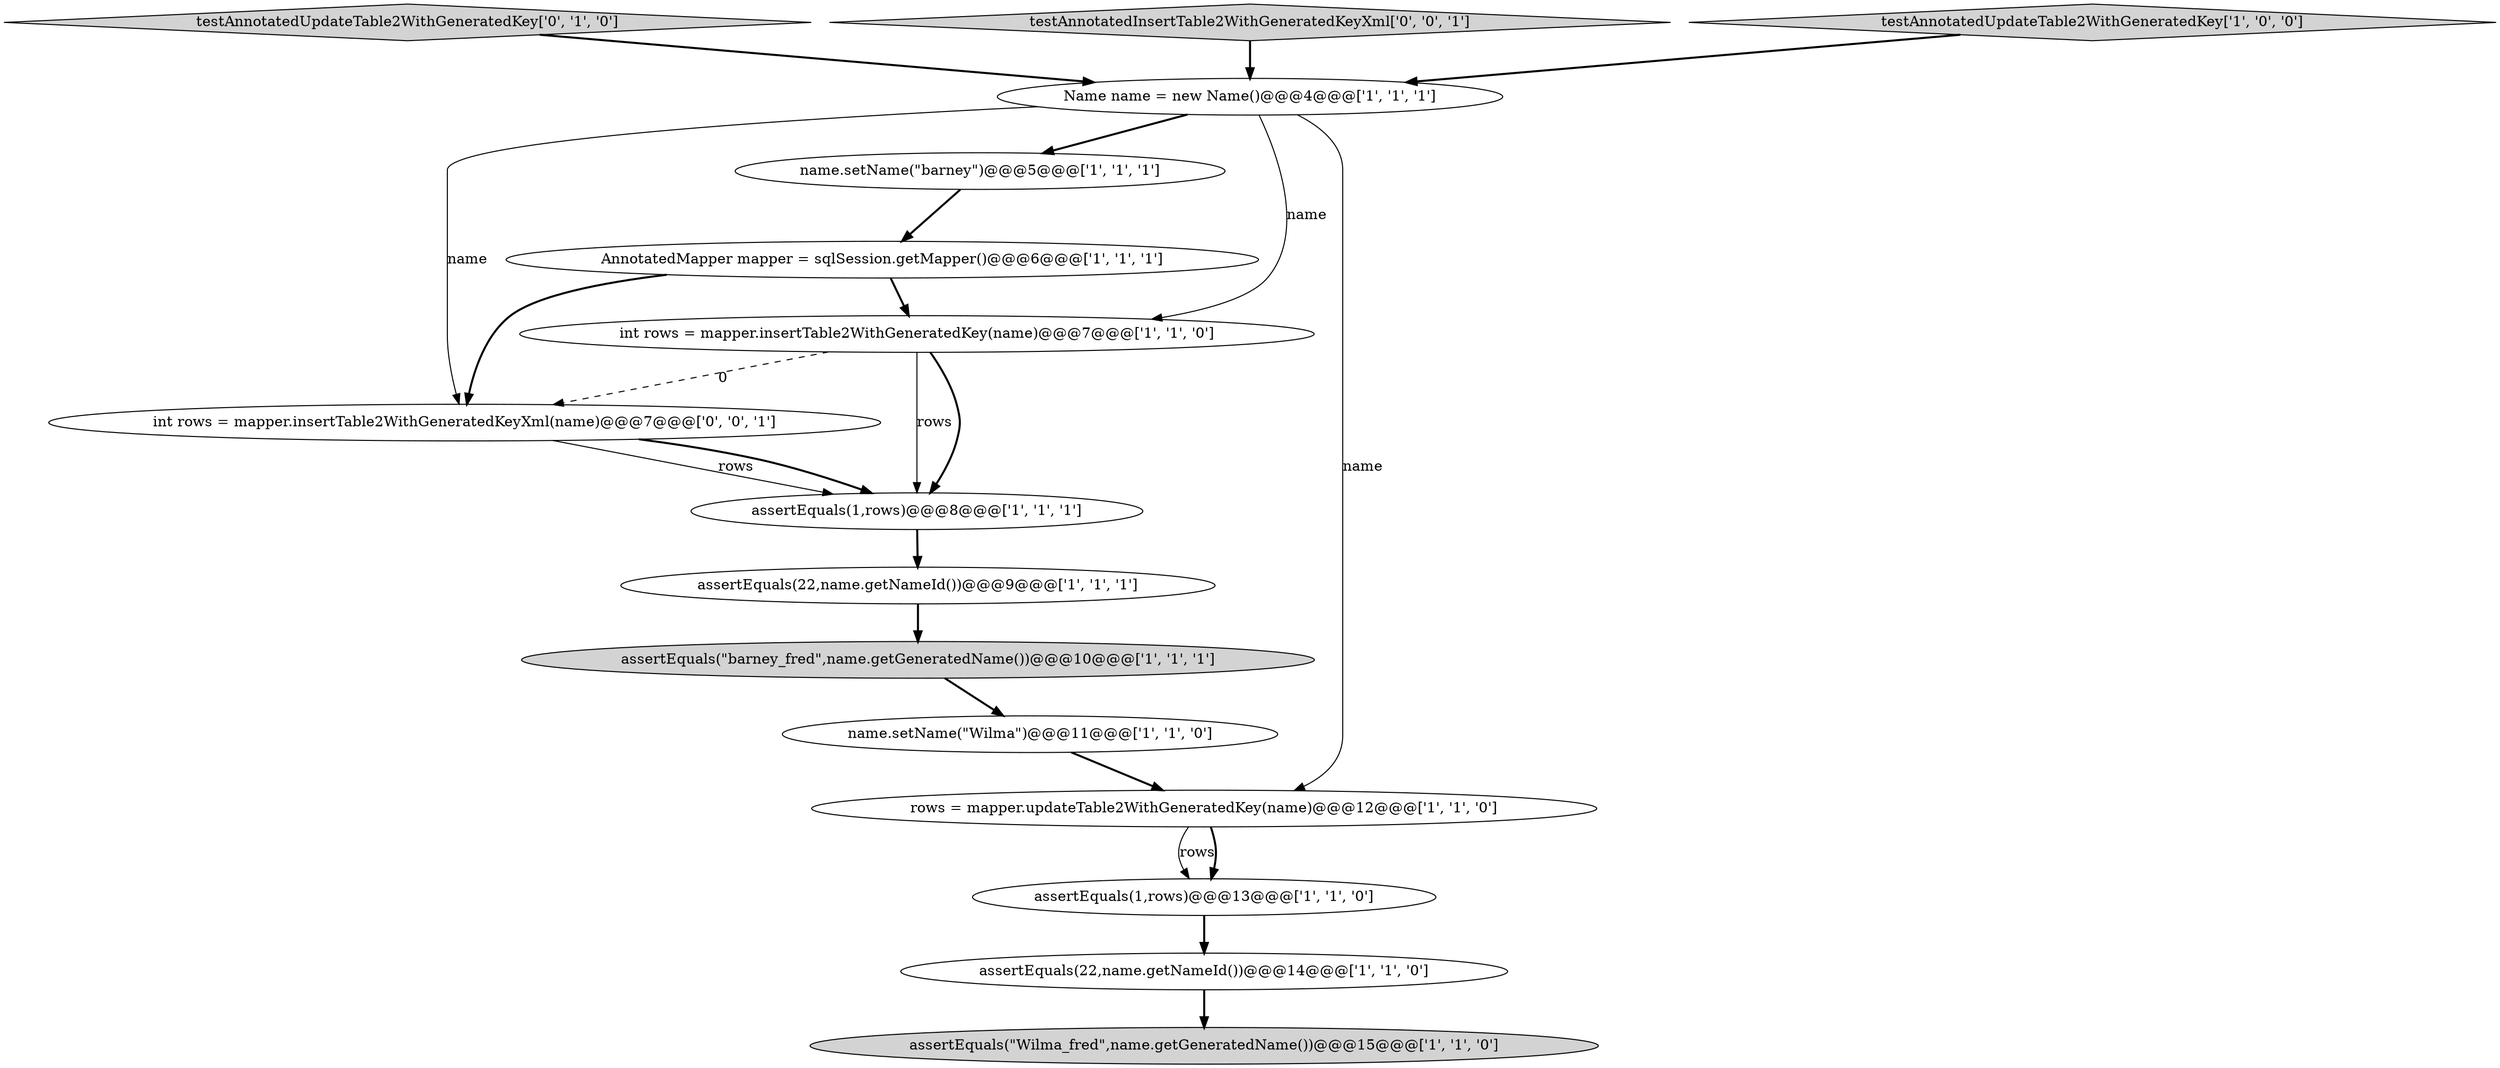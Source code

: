 digraph {
5 [style = filled, label = "AnnotatedMapper mapper = sqlSession.getMapper()@@@6@@@['1', '1', '1']", fillcolor = white, shape = ellipse image = "AAA0AAABBB1BBB"];
9 [style = filled, label = "name.setName(\"Wilma\")@@@11@@@['1', '1', '0']", fillcolor = white, shape = ellipse image = "AAA0AAABBB1BBB"];
13 [style = filled, label = "testAnnotatedUpdateTable2WithGeneratedKey['0', '1', '0']", fillcolor = lightgray, shape = diamond image = "AAA0AAABBB2BBB"];
3 [style = filled, label = "name.setName(\"barney\")@@@5@@@['1', '1', '1']", fillcolor = white, shape = ellipse image = "AAA0AAABBB1BBB"];
14 [style = filled, label = "int rows = mapper.insertTable2WithGeneratedKeyXml(name)@@@7@@@['0', '0', '1']", fillcolor = white, shape = ellipse image = "AAA0AAABBB3BBB"];
15 [style = filled, label = "testAnnotatedInsertTable2WithGeneratedKeyXml['0', '0', '1']", fillcolor = lightgray, shape = diamond image = "AAA0AAABBB3BBB"];
2 [style = filled, label = "testAnnotatedUpdateTable2WithGeneratedKey['1', '0', '0']", fillcolor = lightgray, shape = diamond image = "AAA0AAABBB1BBB"];
4 [style = filled, label = "assertEquals(1,rows)@@@8@@@['1', '1', '1']", fillcolor = white, shape = ellipse image = "AAA0AAABBB1BBB"];
6 [style = filled, label = "rows = mapper.updateTable2WithGeneratedKey(name)@@@12@@@['1', '1', '0']", fillcolor = white, shape = ellipse image = "AAA0AAABBB1BBB"];
0 [style = filled, label = "assertEquals(\"Wilma_fred\",name.getGeneratedName())@@@15@@@['1', '1', '0']", fillcolor = lightgray, shape = ellipse image = "AAA0AAABBB1BBB"];
7 [style = filled, label = "Name name = new Name()@@@4@@@['1', '1', '1']", fillcolor = white, shape = ellipse image = "AAA0AAABBB1BBB"];
10 [style = filled, label = "assertEquals(\"barney_fred\",name.getGeneratedName())@@@10@@@['1', '1', '1']", fillcolor = lightgray, shape = ellipse image = "AAA0AAABBB1BBB"];
8 [style = filled, label = "int rows = mapper.insertTable2WithGeneratedKey(name)@@@7@@@['1', '1', '0']", fillcolor = white, shape = ellipse image = "AAA0AAABBB1BBB"];
12 [style = filled, label = "assertEquals(22,name.getNameId())@@@9@@@['1', '1', '1']", fillcolor = white, shape = ellipse image = "AAA0AAABBB1BBB"];
1 [style = filled, label = "assertEquals(22,name.getNameId())@@@14@@@['1', '1', '0']", fillcolor = white, shape = ellipse image = "AAA0AAABBB1BBB"];
11 [style = filled, label = "assertEquals(1,rows)@@@13@@@['1', '1', '0']", fillcolor = white, shape = ellipse image = "AAA0AAABBB1BBB"];
5->8 [style = bold, label=""];
8->4 [style = solid, label="rows"];
15->7 [style = bold, label=""];
11->1 [style = bold, label=""];
1->0 [style = bold, label=""];
5->14 [style = bold, label=""];
8->14 [style = dashed, label="0"];
7->3 [style = bold, label=""];
9->6 [style = bold, label=""];
7->14 [style = solid, label="name"];
3->5 [style = bold, label=""];
12->10 [style = bold, label=""];
14->4 [style = solid, label="rows"];
6->11 [style = solid, label="rows"];
7->6 [style = solid, label="name"];
13->7 [style = bold, label=""];
6->11 [style = bold, label=""];
4->12 [style = bold, label=""];
10->9 [style = bold, label=""];
8->4 [style = bold, label=""];
2->7 [style = bold, label=""];
7->8 [style = solid, label="name"];
14->4 [style = bold, label=""];
}
